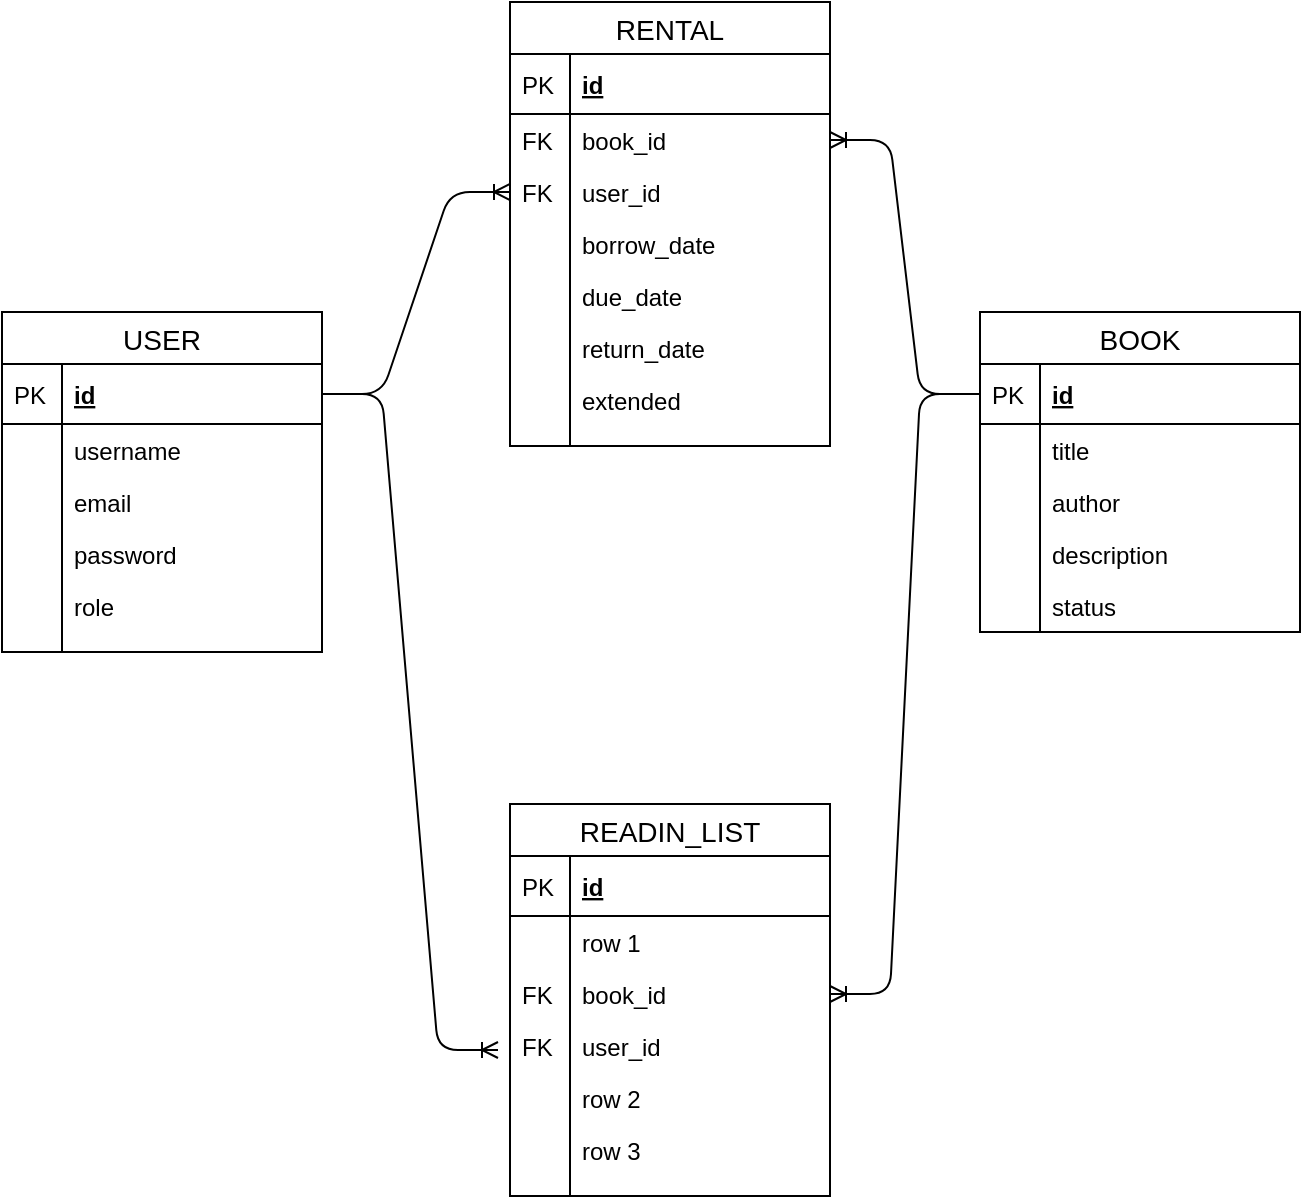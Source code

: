 <mxfile version="13.0.3" type="device"><diagram id="1yl-DOIhfEBOF1SpYds0" name="Page-1"><mxGraphModel dx="1422" dy="772" grid="0" gridSize="10" guides="1" tooltips="1" connect="1" arrows="1" fold="1" page="1" pageScale="1" pageWidth="850" pageHeight="1100" math="0" shadow="0"><root><mxCell id="0"/><mxCell id="1" parent="0"/><mxCell id="mDc3ab-4UA7whJEN0ALt-35" value="RENTAL" style="swimlane;fontStyle=0;childLayout=stackLayout;horizontal=1;startSize=26;horizontalStack=0;resizeParent=1;resizeParentMax=0;resizeLast=0;collapsible=1;marginBottom=0;align=center;fontSize=14;" vertex="1" parent="1"><mxGeometry x="362" y="108" width="160" height="222" as="geometry"/></mxCell><mxCell id="mDc3ab-4UA7whJEN0ALt-36" value="id" style="shape=partialRectangle;top=0;left=0;right=0;bottom=1;align=left;verticalAlign=middle;fillColor=none;spacingLeft=34;spacingRight=4;overflow=hidden;rotatable=0;points=[[0,0.5],[1,0.5]];portConstraint=eastwest;dropTarget=0;fontStyle=5;fontSize=12;" vertex="1" parent="mDc3ab-4UA7whJEN0ALt-35"><mxGeometry y="26" width="160" height="30" as="geometry"/></mxCell><mxCell id="mDc3ab-4UA7whJEN0ALt-37" value="PK" style="shape=partialRectangle;top=0;left=0;bottom=0;fillColor=none;align=left;verticalAlign=middle;spacingLeft=4;spacingRight=4;overflow=hidden;rotatable=0;points=[];portConstraint=eastwest;part=1;fontSize=12;" vertex="1" connectable="0" parent="mDc3ab-4UA7whJEN0ALt-36"><mxGeometry width="30" height="30" as="geometry"/></mxCell><mxCell id="mDc3ab-4UA7whJEN0ALt-38" value="book_id" style="shape=partialRectangle;top=0;left=0;right=0;bottom=0;align=left;verticalAlign=top;fillColor=none;spacingLeft=34;spacingRight=4;overflow=hidden;rotatable=0;points=[[0,0.5],[1,0.5]];portConstraint=eastwest;dropTarget=0;fontSize=12;" vertex="1" parent="mDc3ab-4UA7whJEN0ALt-35"><mxGeometry y="56" width="160" height="26" as="geometry"/></mxCell><mxCell id="mDc3ab-4UA7whJEN0ALt-39" value="FK" style="shape=partialRectangle;top=0;left=0;bottom=0;fillColor=none;align=left;verticalAlign=top;spacingLeft=4;spacingRight=4;overflow=hidden;rotatable=0;points=[];portConstraint=eastwest;part=1;fontSize=12;" vertex="1" connectable="0" parent="mDc3ab-4UA7whJEN0ALt-38"><mxGeometry width="30" height="26" as="geometry"/></mxCell><mxCell id="mDc3ab-4UA7whJEN0ALt-40" value="user_id" style="shape=partialRectangle;top=0;left=0;right=0;bottom=0;align=left;verticalAlign=top;fillColor=none;spacingLeft=34;spacingRight=4;overflow=hidden;rotatable=0;points=[[0,0.5],[1,0.5]];portConstraint=eastwest;dropTarget=0;fontSize=12;" vertex="1" parent="mDc3ab-4UA7whJEN0ALt-35"><mxGeometry y="82" width="160" height="26" as="geometry"/></mxCell><mxCell id="mDc3ab-4UA7whJEN0ALt-41" value="FK" style="shape=partialRectangle;top=0;left=0;bottom=0;fillColor=none;align=left;verticalAlign=top;spacingLeft=4;spacingRight=4;overflow=hidden;rotatable=0;points=[];portConstraint=eastwest;part=1;fontSize=12;" vertex="1" connectable="0" parent="mDc3ab-4UA7whJEN0ALt-40"><mxGeometry width="30" height="26" as="geometry"/></mxCell><mxCell id="mDc3ab-4UA7whJEN0ALt-42" value="borrow_date" style="shape=partialRectangle;top=0;left=0;right=0;bottom=0;align=left;verticalAlign=top;fillColor=none;spacingLeft=34;spacingRight=4;overflow=hidden;rotatable=0;points=[[0,0.5],[1,0.5]];portConstraint=eastwest;dropTarget=0;fontSize=12;" vertex="1" parent="mDc3ab-4UA7whJEN0ALt-35"><mxGeometry y="108" width="160" height="26" as="geometry"/></mxCell><mxCell id="mDc3ab-4UA7whJEN0ALt-43" value="" style="shape=partialRectangle;top=0;left=0;bottom=0;fillColor=none;align=left;verticalAlign=top;spacingLeft=4;spacingRight=4;overflow=hidden;rotatable=0;points=[];portConstraint=eastwest;part=1;fontSize=12;" vertex="1" connectable="0" parent="mDc3ab-4UA7whJEN0ALt-42"><mxGeometry width="30" height="26" as="geometry"/></mxCell><mxCell id="mDc3ab-4UA7whJEN0ALt-73" value="due_date" style="shape=partialRectangle;top=0;left=0;right=0;bottom=0;align=left;verticalAlign=top;fillColor=none;spacingLeft=34;spacingRight=4;overflow=hidden;rotatable=0;points=[[0,0.5],[1,0.5]];portConstraint=eastwest;dropTarget=0;fontSize=12;" vertex="1" parent="mDc3ab-4UA7whJEN0ALt-35"><mxGeometry y="134" width="160" height="26" as="geometry"/></mxCell><mxCell id="mDc3ab-4UA7whJEN0ALt-74" value="" style="shape=partialRectangle;top=0;left=0;bottom=0;fillColor=none;align=left;verticalAlign=top;spacingLeft=4;spacingRight=4;overflow=hidden;rotatable=0;points=[];portConstraint=eastwest;part=1;fontSize=12;" vertex="1" connectable="0" parent="mDc3ab-4UA7whJEN0ALt-73"><mxGeometry width="30" height="26" as="geometry"/></mxCell><mxCell id="mDc3ab-4UA7whJEN0ALt-75" value="return_date" style="shape=partialRectangle;top=0;left=0;right=0;bottom=0;align=left;verticalAlign=top;fillColor=none;spacingLeft=34;spacingRight=4;overflow=hidden;rotatable=0;points=[[0,0.5],[1,0.5]];portConstraint=eastwest;dropTarget=0;fontSize=12;" vertex="1" parent="mDc3ab-4UA7whJEN0ALt-35"><mxGeometry y="160" width="160" height="26" as="geometry"/></mxCell><mxCell id="mDc3ab-4UA7whJEN0ALt-76" value="" style="shape=partialRectangle;top=0;left=0;bottom=0;fillColor=none;align=left;verticalAlign=top;spacingLeft=4;spacingRight=4;overflow=hidden;rotatable=0;points=[];portConstraint=eastwest;part=1;fontSize=12;" vertex="1" connectable="0" parent="mDc3ab-4UA7whJEN0ALt-75"><mxGeometry width="30" height="26" as="geometry"/></mxCell><mxCell id="mDc3ab-4UA7whJEN0ALt-77" value="extended" style="shape=partialRectangle;top=0;left=0;right=0;bottom=0;align=left;verticalAlign=top;fillColor=none;spacingLeft=34;spacingRight=4;overflow=hidden;rotatable=0;points=[[0,0.5],[1,0.5]];portConstraint=eastwest;dropTarget=0;fontSize=12;" vertex="1" parent="mDc3ab-4UA7whJEN0ALt-35"><mxGeometry y="186" width="160" height="26" as="geometry"/></mxCell><mxCell id="mDc3ab-4UA7whJEN0ALt-78" value="" style="shape=partialRectangle;top=0;left=0;bottom=0;fillColor=none;align=left;verticalAlign=top;spacingLeft=4;spacingRight=4;overflow=hidden;rotatable=0;points=[];portConstraint=eastwest;part=1;fontSize=12;" vertex="1" connectable="0" parent="mDc3ab-4UA7whJEN0ALt-77"><mxGeometry width="30" height="26" as="geometry"/></mxCell><mxCell id="mDc3ab-4UA7whJEN0ALt-44" value="" style="shape=partialRectangle;top=0;left=0;right=0;bottom=0;align=left;verticalAlign=top;fillColor=none;spacingLeft=34;spacingRight=4;overflow=hidden;rotatable=0;points=[[0,0.5],[1,0.5]];portConstraint=eastwest;dropTarget=0;fontSize=12;" vertex="1" parent="mDc3ab-4UA7whJEN0ALt-35"><mxGeometry y="212" width="160" height="10" as="geometry"/></mxCell><mxCell id="mDc3ab-4UA7whJEN0ALt-45" value="" style="shape=partialRectangle;top=0;left=0;bottom=0;fillColor=none;align=left;verticalAlign=top;spacingLeft=4;spacingRight=4;overflow=hidden;rotatable=0;points=[];portConstraint=eastwest;part=1;fontSize=12;" vertex="1" connectable="0" parent="mDc3ab-4UA7whJEN0ALt-44"><mxGeometry width="30" height="10" as="geometry"/></mxCell><mxCell id="mDc3ab-4UA7whJEN0ALt-46" value="BOOK" style="swimlane;fontStyle=0;childLayout=stackLayout;horizontal=1;startSize=26;horizontalStack=0;resizeParent=1;resizeParentMax=0;resizeLast=0;collapsible=1;marginBottom=0;align=center;fontSize=14;" vertex="1" parent="1"><mxGeometry x="597" y="263" width="160" height="160" as="geometry"/></mxCell><mxCell id="mDc3ab-4UA7whJEN0ALt-47" value="id" style="shape=partialRectangle;top=0;left=0;right=0;bottom=1;align=left;verticalAlign=middle;fillColor=none;spacingLeft=34;spacingRight=4;overflow=hidden;rotatable=0;points=[[0,0.5],[1,0.5]];portConstraint=eastwest;dropTarget=0;fontStyle=5;fontSize=12;" vertex="1" parent="mDc3ab-4UA7whJEN0ALt-46"><mxGeometry y="26" width="160" height="30" as="geometry"/></mxCell><mxCell id="mDc3ab-4UA7whJEN0ALt-48" value="PK" style="shape=partialRectangle;top=0;left=0;bottom=0;fillColor=none;align=left;verticalAlign=middle;spacingLeft=4;spacingRight=4;overflow=hidden;rotatable=0;points=[];portConstraint=eastwest;part=1;fontSize=12;" vertex="1" connectable="0" parent="mDc3ab-4UA7whJEN0ALt-47"><mxGeometry width="30" height="30" as="geometry"/></mxCell><mxCell id="mDc3ab-4UA7whJEN0ALt-49" value="title" style="shape=partialRectangle;top=0;left=0;right=0;bottom=0;align=left;verticalAlign=top;fillColor=none;spacingLeft=34;spacingRight=4;overflow=hidden;rotatable=0;points=[[0,0.5],[1,0.5]];portConstraint=eastwest;dropTarget=0;fontSize=12;" vertex="1" parent="mDc3ab-4UA7whJEN0ALt-46"><mxGeometry y="56" width="160" height="26" as="geometry"/></mxCell><mxCell id="mDc3ab-4UA7whJEN0ALt-50" value="" style="shape=partialRectangle;top=0;left=0;bottom=0;fillColor=none;align=left;verticalAlign=top;spacingLeft=4;spacingRight=4;overflow=hidden;rotatable=0;points=[];portConstraint=eastwest;part=1;fontSize=12;" vertex="1" connectable="0" parent="mDc3ab-4UA7whJEN0ALt-49"><mxGeometry width="30" height="26" as="geometry"/></mxCell><mxCell id="mDc3ab-4UA7whJEN0ALt-51" value="author" style="shape=partialRectangle;top=0;left=0;right=0;bottom=0;align=left;verticalAlign=top;fillColor=none;spacingLeft=34;spacingRight=4;overflow=hidden;rotatable=0;points=[[0,0.5],[1,0.5]];portConstraint=eastwest;dropTarget=0;fontSize=12;" vertex="1" parent="mDc3ab-4UA7whJEN0ALt-46"><mxGeometry y="82" width="160" height="26" as="geometry"/></mxCell><mxCell id="mDc3ab-4UA7whJEN0ALt-52" value="" style="shape=partialRectangle;top=0;left=0;bottom=0;fillColor=none;align=left;verticalAlign=top;spacingLeft=4;spacingRight=4;overflow=hidden;rotatable=0;points=[];portConstraint=eastwest;part=1;fontSize=12;" vertex="1" connectable="0" parent="mDc3ab-4UA7whJEN0ALt-51"><mxGeometry width="30" height="26" as="geometry"/></mxCell><mxCell id="mDc3ab-4UA7whJEN0ALt-53" value="description" style="shape=partialRectangle;top=0;left=0;right=0;bottom=0;align=left;verticalAlign=top;fillColor=none;spacingLeft=34;spacingRight=4;overflow=hidden;rotatable=0;points=[[0,0.5],[1,0.5]];portConstraint=eastwest;dropTarget=0;fontSize=12;" vertex="1" parent="mDc3ab-4UA7whJEN0ALt-46"><mxGeometry y="108" width="160" height="26" as="geometry"/></mxCell><mxCell id="mDc3ab-4UA7whJEN0ALt-54" value="" style="shape=partialRectangle;top=0;left=0;bottom=0;fillColor=none;align=left;verticalAlign=top;spacingLeft=4;spacingRight=4;overflow=hidden;rotatable=0;points=[];portConstraint=eastwest;part=1;fontSize=12;" vertex="1" connectable="0" parent="mDc3ab-4UA7whJEN0ALt-53"><mxGeometry width="30" height="26" as="geometry"/></mxCell><mxCell id="mDc3ab-4UA7whJEN0ALt-57" value="status" style="shape=partialRectangle;top=0;left=0;right=0;bottom=0;align=left;verticalAlign=top;fillColor=none;spacingLeft=34;spacingRight=4;overflow=hidden;rotatable=0;points=[[0,0.5],[1,0.5]];portConstraint=eastwest;dropTarget=0;fontSize=12;" vertex="1" parent="mDc3ab-4UA7whJEN0ALt-46"><mxGeometry y="134" width="160" height="26" as="geometry"/></mxCell><mxCell id="mDc3ab-4UA7whJEN0ALt-58" value="" style="shape=partialRectangle;top=0;left=0;bottom=0;fillColor=none;align=left;verticalAlign=top;spacingLeft=4;spacingRight=4;overflow=hidden;rotatable=0;points=[];portConstraint=eastwest;part=1;fontSize=12;" vertex="1" connectable="0" parent="mDc3ab-4UA7whJEN0ALt-57"><mxGeometry width="30" height="26" as="geometry"/></mxCell><mxCell id="mDc3ab-4UA7whJEN0ALt-2" value="USER" style="swimlane;fontStyle=0;childLayout=stackLayout;horizontal=1;startSize=26;horizontalStack=0;resizeParent=1;resizeParentMax=0;resizeLast=0;collapsible=1;marginBottom=0;align=center;fontSize=14;" vertex="1" parent="1"><mxGeometry x="108" y="263" width="160" height="170" as="geometry"/></mxCell><mxCell id="mDc3ab-4UA7whJEN0ALt-3" value="id" style="shape=partialRectangle;top=0;left=0;right=0;bottom=1;align=left;verticalAlign=middle;fillColor=none;spacingLeft=34;spacingRight=4;overflow=hidden;rotatable=0;points=[[0,0.5],[1,0.5]];portConstraint=eastwest;dropTarget=0;fontStyle=5;fontSize=12;" vertex="1" parent="mDc3ab-4UA7whJEN0ALt-2"><mxGeometry y="26" width="160" height="30" as="geometry"/></mxCell><mxCell id="mDc3ab-4UA7whJEN0ALt-4" value="PK" style="shape=partialRectangle;top=0;left=0;bottom=0;fillColor=none;align=left;verticalAlign=middle;spacingLeft=4;spacingRight=4;overflow=hidden;rotatable=0;points=[];portConstraint=eastwest;part=1;fontSize=12;" vertex="1" connectable="0" parent="mDc3ab-4UA7whJEN0ALt-3"><mxGeometry width="30" height="30" as="geometry"/></mxCell><mxCell id="mDc3ab-4UA7whJEN0ALt-5" value="username" style="shape=partialRectangle;top=0;left=0;right=0;bottom=0;align=left;verticalAlign=top;fillColor=none;spacingLeft=34;spacingRight=4;overflow=hidden;rotatable=0;points=[[0,0.5],[1,0.5]];portConstraint=eastwest;dropTarget=0;fontSize=12;" vertex="1" parent="mDc3ab-4UA7whJEN0ALt-2"><mxGeometry y="56" width="160" height="26" as="geometry"/></mxCell><mxCell id="mDc3ab-4UA7whJEN0ALt-6" value="" style="shape=partialRectangle;top=0;left=0;bottom=0;fillColor=none;align=left;verticalAlign=top;spacingLeft=4;spacingRight=4;overflow=hidden;rotatable=0;points=[];portConstraint=eastwest;part=1;fontSize=12;" vertex="1" connectable="0" parent="mDc3ab-4UA7whJEN0ALt-5"><mxGeometry width="30" height="26" as="geometry"/></mxCell><mxCell id="mDc3ab-4UA7whJEN0ALt-7" value="email" style="shape=partialRectangle;top=0;left=0;right=0;bottom=0;align=left;verticalAlign=top;fillColor=none;spacingLeft=34;spacingRight=4;overflow=hidden;rotatable=0;points=[[0,0.5],[1,0.5]];portConstraint=eastwest;dropTarget=0;fontSize=12;" vertex="1" parent="mDc3ab-4UA7whJEN0ALt-2"><mxGeometry y="82" width="160" height="26" as="geometry"/></mxCell><mxCell id="mDc3ab-4UA7whJEN0ALt-8" value="" style="shape=partialRectangle;top=0;left=0;bottom=0;fillColor=none;align=left;verticalAlign=top;spacingLeft=4;spacingRight=4;overflow=hidden;rotatable=0;points=[];portConstraint=eastwest;part=1;fontSize=12;" vertex="1" connectable="0" parent="mDc3ab-4UA7whJEN0ALt-7"><mxGeometry width="30" height="26" as="geometry"/></mxCell><mxCell id="mDc3ab-4UA7whJEN0ALt-9" value="password" style="shape=partialRectangle;top=0;left=0;right=0;bottom=0;align=left;verticalAlign=top;fillColor=none;spacingLeft=34;spacingRight=4;overflow=hidden;rotatable=0;points=[[0,0.5],[1,0.5]];portConstraint=eastwest;dropTarget=0;fontSize=12;" vertex="1" parent="mDc3ab-4UA7whJEN0ALt-2"><mxGeometry y="108" width="160" height="26" as="geometry"/></mxCell><mxCell id="mDc3ab-4UA7whJEN0ALt-10" value="" style="shape=partialRectangle;top=0;left=0;bottom=0;fillColor=none;align=left;verticalAlign=top;spacingLeft=4;spacingRight=4;overflow=hidden;rotatable=0;points=[];portConstraint=eastwest;part=1;fontSize=12;" vertex="1" connectable="0" parent="mDc3ab-4UA7whJEN0ALt-9"><mxGeometry width="30" height="26" as="geometry"/></mxCell><mxCell id="mDc3ab-4UA7whJEN0ALt-79" value="role" style="shape=partialRectangle;top=0;left=0;right=0;bottom=0;align=left;verticalAlign=top;fillColor=none;spacingLeft=34;spacingRight=4;overflow=hidden;rotatable=0;points=[[0,0.5],[1,0.5]];portConstraint=eastwest;dropTarget=0;fontSize=12;" vertex="1" parent="mDc3ab-4UA7whJEN0ALt-2"><mxGeometry y="134" width="160" height="26" as="geometry"/></mxCell><mxCell id="mDc3ab-4UA7whJEN0ALt-80" value="" style="shape=partialRectangle;top=0;left=0;bottom=0;fillColor=none;align=left;verticalAlign=top;spacingLeft=4;spacingRight=4;overflow=hidden;rotatable=0;points=[];portConstraint=eastwest;part=1;fontSize=12;" vertex="1" connectable="0" parent="mDc3ab-4UA7whJEN0ALt-79"><mxGeometry width="30" height="26" as="geometry"/></mxCell><mxCell id="mDc3ab-4UA7whJEN0ALt-11" value="" style="shape=partialRectangle;top=0;left=0;right=0;bottom=0;align=left;verticalAlign=top;fillColor=none;spacingLeft=34;spacingRight=4;overflow=hidden;rotatable=0;points=[[0,0.5],[1,0.5]];portConstraint=eastwest;dropTarget=0;fontSize=12;" vertex="1" parent="mDc3ab-4UA7whJEN0ALt-2"><mxGeometry y="160" width="160" height="10" as="geometry"/></mxCell><mxCell id="mDc3ab-4UA7whJEN0ALt-12" value="" style="shape=partialRectangle;top=0;left=0;bottom=0;fillColor=none;align=left;verticalAlign=top;spacingLeft=4;spacingRight=4;overflow=hidden;rotatable=0;points=[];portConstraint=eastwest;part=1;fontSize=12;" vertex="1" connectable="0" parent="mDc3ab-4UA7whJEN0ALt-11"><mxGeometry width="30" height="10" as="geometry"/></mxCell><mxCell id="mDc3ab-4UA7whJEN0ALt-24" value="READIN_LIST" style="swimlane;fontStyle=0;childLayout=stackLayout;horizontal=1;startSize=26;horizontalStack=0;resizeParent=1;resizeParentMax=0;resizeLast=0;collapsible=1;marginBottom=0;align=center;fontSize=14;" vertex="1" parent="1"><mxGeometry x="362" y="509" width="160" height="196" as="geometry"/></mxCell><mxCell id="mDc3ab-4UA7whJEN0ALt-25" value="id" style="shape=partialRectangle;top=0;left=0;right=0;bottom=1;align=left;verticalAlign=middle;fillColor=none;spacingLeft=34;spacingRight=4;overflow=hidden;rotatable=0;points=[[0,0.5],[1,0.5]];portConstraint=eastwest;dropTarget=0;fontStyle=5;fontSize=12;" vertex="1" parent="mDc3ab-4UA7whJEN0ALt-24"><mxGeometry y="26" width="160" height="30" as="geometry"/></mxCell><mxCell id="mDc3ab-4UA7whJEN0ALt-26" value="PK" style="shape=partialRectangle;top=0;left=0;bottom=0;fillColor=none;align=left;verticalAlign=middle;spacingLeft=4;spacingRight=4;overflow=hidden;rotatable=0;points=[];portConstraint=eastwest;part=1;fontSize=12;" vertex="1" connectable="0" parent="mDc3ab-4UA7whJEN0ALt-25"><mxGeometry width="30" height="30" as="geometry"/></mxCell><mxCell id="mDc3ab-4UA7whJEN0ALt-27" value="row 1" style="shape=partialRectangle;top=0;left=0;right=0;bottom=0;align=left;verticalAlign=top;fillColor=none;spacingLeft=34;spacingRight=4;overflow=hidden;rotatable=0;points=[[0,0.5],[1,0.5]];portConstraint=eastwest;dropTarget=0;fontSize=12;" vertex="1" parent="mDc3ab-4UA7whJEN0ALt-24"><mxGeometry y="56" width="160" height="26" as="geometry"/></mxCell><mxCell id="mDc3ab-4UA7whJEN0ALt-28" value="" style="shape=partialRectangle;top=0;left=0;bottom=0;fillColor=none;align=left;verticalAlign=top;spacingLeft=4;spacingRight=4;overflow=hidden;rotatable=0;points=[];portConstraint=eastwest;part=1;fontSize=12;" vertex="1" connectable="0" parent="mDc3ab-4UA7whJEN0ALt-27"><mxGeometry width="30" height="26" as="geometry"/></mxCell><mxCell id="mDc3ab-4UA7whJEN0ALt-65" value="book_id" style="shape=partialRectangle;top=0;left=0;right=0;bottom=0;align=left;verticalAlign=top;fillColor=none;spacingLeft=34;spacingRight=4;overflow=hidden;rotatable=0;points=[[0,0.5],[1,0.5]];portConstraint=eastwest;dropTarget=0;fontSize=12;" vertex="1" parent="mDc3ab-4UA7whJEN0ALt-24"><mxGeometry y="82" width="160" height="26" as="geometry"/></mxCell><mxCell id="mDc3ab-4UA7whJEN0ALt-66" value="FK" style="shape=partialRectangle;top=0;left=0;bottom=0;fillColor=none;align=left;verticalAlign=top;spacingLeft=4;spacingRight=4;overflow=hidden;rotatable=0;points=[];portConstraint=eastwest;part=1;fontSize=12;" vertex="1" connectable="0" parent="mDc3ab-4UA7whJEN0ALt-65"><mxGeometry width="30" height="26" as="geometry"/></mxCell><mxCell id="mDc3ab-4UA7whJEN0ALt-67" value="user_id" style="shape=partialRectangle;top=0;left=0;right=0;bottom=0;align=left;verticalAlign=top;fillColor=none;spacingLeft=34;spacingRight=4;overflow=hidden;rotatable=0;points=[[0,0.5],[1,0.5]];portConstraint=eastwest;dropTarget=0;fontSize=12;" vertex="1" parent="mDc3ab-4UA7whJEN0ALt-24"><mxGeometry y="108" width="160" height="26" as="geometry"/></mxCell><mxCell id="mDc3ab-4UA7whJEN0ALt-68" value="FK" style="shape=partialRectangle;top=0;left=0;bottom=0;fillColor=none;align=left;verticalAlign=top;spacingLeft=4;spacingRight=4;overflow=hidden;rotatable=0;points=[];portConstraint=eastwest;part=1;fontSize=12;" vertex="1" connectable="0" parent="mDc3ab-4UA7whJEN0ALt-67"><mxGeometry width="30" height="26" as="geometry"/></mxCell><mxCell id="mDc3ab-4UA7whJEN0ALt-29" value="row 2" style="shape=partialRectangle;top=0;left=0;right=0;bottom=0;align=left;verticalAlign=top;fillColor=none;spacingLeft=34;spacingRight=4;overflow=hidden;rotatable=0;points=[[0,0.5],[1,0.5]];portConstraint=eastwest;dropTarget=0;fontSize=12;" vertex="1" parent="mDc3ab-4UA7whJEN0ALt-24"><mxGeometry y="134" width="160" height="26" as="geometry"/></mxCell><mxCell id="mDc3ab-4UA7whJEN0ALt-30" value="" style="shape=partialRectangle;top=0;left=0;bottom=0;fillColor=none;align=left;verticalAlign=top;spacingLeft=4;spacingRight=4;overflow=hidden;rotatable=0;points=[];portConstraint=eastwest;part=1;fontSize=12;" vertex="1" connectable="0" parent="mDc3ab-4UA7whJEN0ALt-29"><mxGeometry width="30" height="26" as="geometry"/></mxCell><mxCell id="mDc3ab-4UA7whJEN0ALt-31" value="row 3" style="shape=partialRectangle;top=0;left=0;right=0;bottom=0;align=left;verticalAlign=top;fillColor=none;spacingLeft=34;spacingRight=4;overflow=hidden;rotatable=0;points=[[0,0.5],[1,0.5]];portConstraint=eastwest;dropTarget=0;fontSize=12;" vertex="1" parent="mDc3ab-4UA7whJEN0ALt-24"><mxGeometry y="160" width="160" height="26" as="geometry"/></mxCell><mxCell id="mDc3ab-4UA7whJEN0ALt-32" value="" style="shape=partialRectangle;top=0;left=0;bottom=0;fillColor=none;align=left;verticalAlign=top;spacingLeft=4;spacingRight=4;overflow=hidden;rotatable=0;points=[];portConstraint=eastwest;part=1;fontSize=12;" vertex="1" connectable="0" parent="mDc3ab-4UA7whJEN0ALt-31"><mxGeometry width="30" height="26" as="geometry"/></mxCell><mxCell id="mDc3ab-4UA7whJEN0ALt-33" value="" style="shape=partialRectangle;top=0;left=0;right=0;bottom=0;align=left;verticalAlign=top;fillColor=none;spacingLeft=34;spacingRight=4;overflow=hidden;rotatable=0;points=[[0,0.5],[1,0.5]];portConstraint=eastwest;dropTarget=0;fontSize=12;" vertex="1" parent="mDc3ab-4UA7whJEN0ALt-24"><mxGeometry y="186" width="160" height="10" as="geometry"/></mxCell><mxCell id="mDc3ab-4UA7whJEN0ALt-34" value="" style="shape=partialRectangle;top=0;left=0;bottom=0;fillColor=none;align=left;verticalAlign=top;spacingLeft=4;spacingRight=4;overflow=hidden;rotatable=0;points=[];portConstraint=eastwest;part=1;fontSize=12;" vertex="1" connectable="0" parent="mDc3ab-4UA7whJEN0ALt-33"><mxGeometry width="30" height="10" as="geometry"/></mxCell><mxCell id="mDc3ab-4UA7whJEN0ALt-92" value="" style="edgeStyle=entityRelationEdgeStyle;fontSize=12;html=1;endArrow=ERoneToMany;exitX=1;exitY=0.5;exitDx=0;exitDy=0;" edge="1" parent="1" source="mDc3ab-4UA7whJEN0ALt-3"><mxGeometry width="100" height="100" relative="1" as="geometry"><mxPoint x="374" y="445" as="sourcePoint"/><mxPoint x="356" y="632" as="targetPoint"/></mxGeometry></mxCell><mxCell id="mDc3ab-4UA7whJEN0ALt-93" value="" style="edgeStyle=entityRelationEdgeStyle;fontSize=12;html=1;endArrow=ERoneToMany;entryX=0;entryY=0.5;entryDx=0;entryDy=0;exitX=1;exitY=0.5;exitDx=0;exitDy=0;" edge="1" parent="1" source="mDc3ab-4UA7whJEN0ALt-3" target="mDc3ab-4UA7whJEN0ALt-40"><mxGeometry width="100" height="100" relative="1" as="geometry"><mxPoint x="398" y="474" as="sourcePoint"/><mxPoint x="498" y="374" as="targetPoint"/></mxGeometry></mxCell><mxCell id="mDc3ab-4UA7whJEN0ALt-96" value="" style="edgeStyle=entityRelationEdgeStyle;fontSize=12;html=1;endArrow=ERoneToMany;" edge="1" parent="1" source="mDc3ab-4UA7whJEN0ALt-47" target="mDc3ab-4UA7whJEN0ALt-38"><mxGeometry width="100" height="100" relative="1" as="geometry"><mxPoint x="541" y="285" as="sourcePoint"/><mxPoint x="635" y="184" as="targetPoint"/></mxGeometry></mxCell><mxCell id="mDc3ab-4UA7whJEN0ALt-98" value="" style="edgeStyle=entityRelationEdgeStyle;fontSize=12;html=1;endArrow=ERoneToMany;" edge="1" parent="1" source="mDc3ab-4UA7whJEN0ALt-47" target="mDc3ab-4UA7whJEN0ALt-65"><mxGeometry width="100" height="100" relative="1" as="geometry"><mxPoint x="612" y="657.5" as="sourcePoint"/><mxPoint x="706" y="556.5" as="targetPoint"/></mxGeometry></mxCell></root></mxGraphModel></diagram></mxfile>